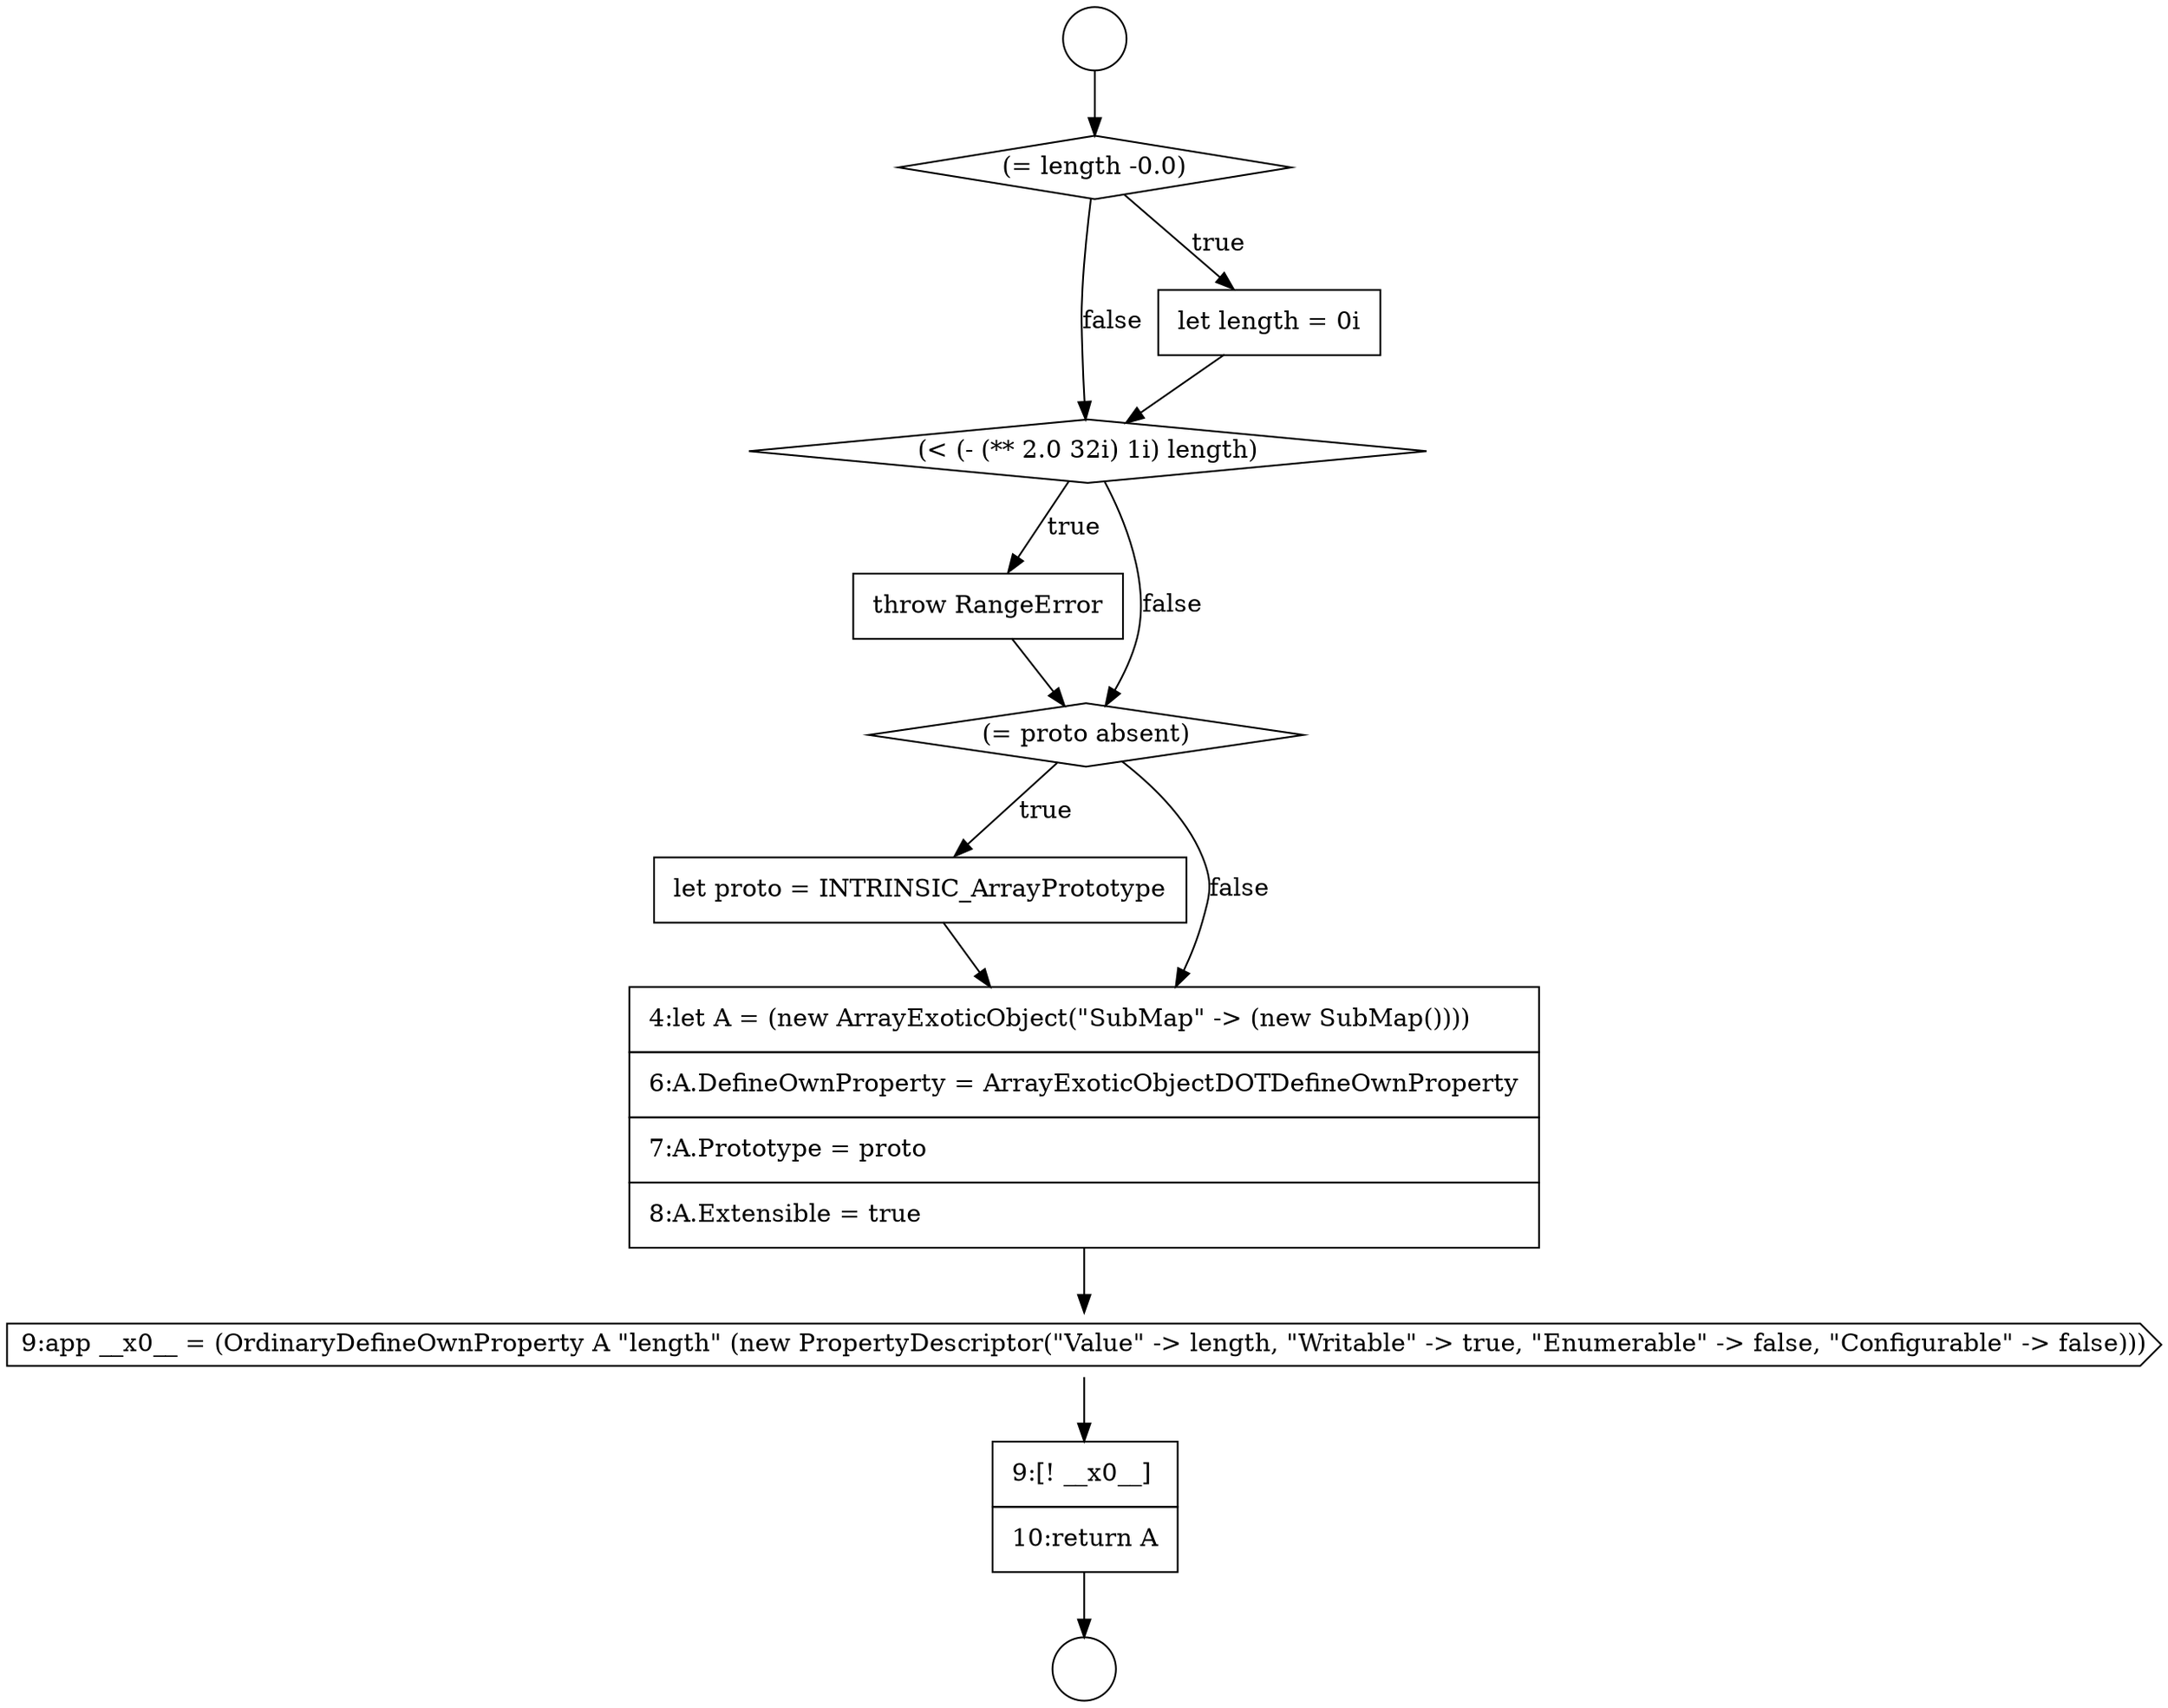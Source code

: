 digraph {
  node2109 [shape=circle label=" " color="black" fillcolor="white" style=filled]
  node2118 [shape=none, margin=0, label=<<font color="black">
    <table border="0" cellborder="1" cellspacing="0" cellpadding="10">
      <tr><td align="left">9:[! __x0__]</td></tr>
      <tr><td align="left">10:return A</td></tr>
    </table>
  </font>> color="black" fillcolor="white" style=filled]
  node2112 [shape=diamond, label=<<font color="black">(&lt; (- (** 2.0 32i) 1i) length)</font>> color="black" fillcolor="white" style=filled]
  node2115 [shape=none, margin=0, label=<<font color="black">
    <table border="0" cellborder="1" cellspacing="0" cellpadding="10">
      <tr><td align="left">let proto = INTRINSIC_ArrayPrototype</td></tr>
    </table>
  </font>> color="black" fillcolor="white" style=filled]
  node2108 [shape=circle label=" " color="black" fillcolor="white" style=filled]
  node2116 [shape=none, margin=0, label=<<font color="black">
    <table border="0" cellborder="1" cellspacing="0" cellpadding="10">
      <tr><td align="left">4:let A = (new ArrayExoticObject(&quot;SubMap&quot; -&gt; (new SubMap())))</td></tr>
      <tr><td align="left">6:A.DefineOwnProperty = ArrayExoticObjectDOTDefineOwnProperty</td></tr>
      <tr><td align="left">7:A.Prototype = proto</td></tr>
      <tr><td align="left">8:A.Extensible = true</td></tr>
    </table>
  </font>> color="black" fillcolor="white" style=filled]
  node2111 [shape=none, margin=0, label=<<font color="black">
    <table border="0" cellborder="1" cellspacing="0" cellpadding="10">
      <tr><td align="left">let length = 0i</td></tr>
    </table>
  </font>> color="black" fillcolor="white" style=filled]
  node2113 [shape=none, margin=0, label=<<font color="black">
    <table border="0" cellborder="1" cellspacing="0" cellpadding="10">
      <tr><td align="left">throw RangeError</td></tr>
    </table>
  </font>> color="black" fillcolor="white" style=filled]
  node2110 [shape=diamond, label=<<font color="black">(= length -0.0)</font>> color="black" fillcolor="white" style=filled]
  node2117 [shape=cds, label=<<font color="black">9:app __x0__ = (OrdinaryDefineOwnProperty A &quot;length&quot; (new PropertyDescriptor(&quot;Value&quot; -&gt; length, &quot;Writable&quot; -&gt; true, &quot;Enumerable&quot; -&gt; false, &quot;Configurable&quot; -&gt; false)))</font>> color="black" fillcolor="white" style=filled]
  node2114 [shape=diamond, label=<<font color="black">(= proto absent)</font>> color="black" fillcolor="white" style=filled]
  node2112 -> node2113 [label=<<font color="black">true</font>> color="black"]
  node2112 -> node2114 [label=<<font color="black">false</font>> color="black"]
  node2116 -> node2117 [ color="black"]
  node2118 -> node2109 [ color="black"]
  node2114 -> node2115 [label=<<font color="black">true</font>> color="black"]
  node2114 -> node2116 [label=<<font color="black">false</font>> color="black"]
  node2117 -> node2118 [ color="black"]
  node2108 -> node2110 [ color="black"]
  node2110 -> node2111 [label=<<font color="black">true</font>> color="black"]
  node2110 -> node2112 [label=<<font color="black">false</font>> color="black"]
  node2113 -> node2114 [ color="black"]
  node2111 -> node2112 [ color="black"]
  node2115 -> node2116 [ color="black"]
}
